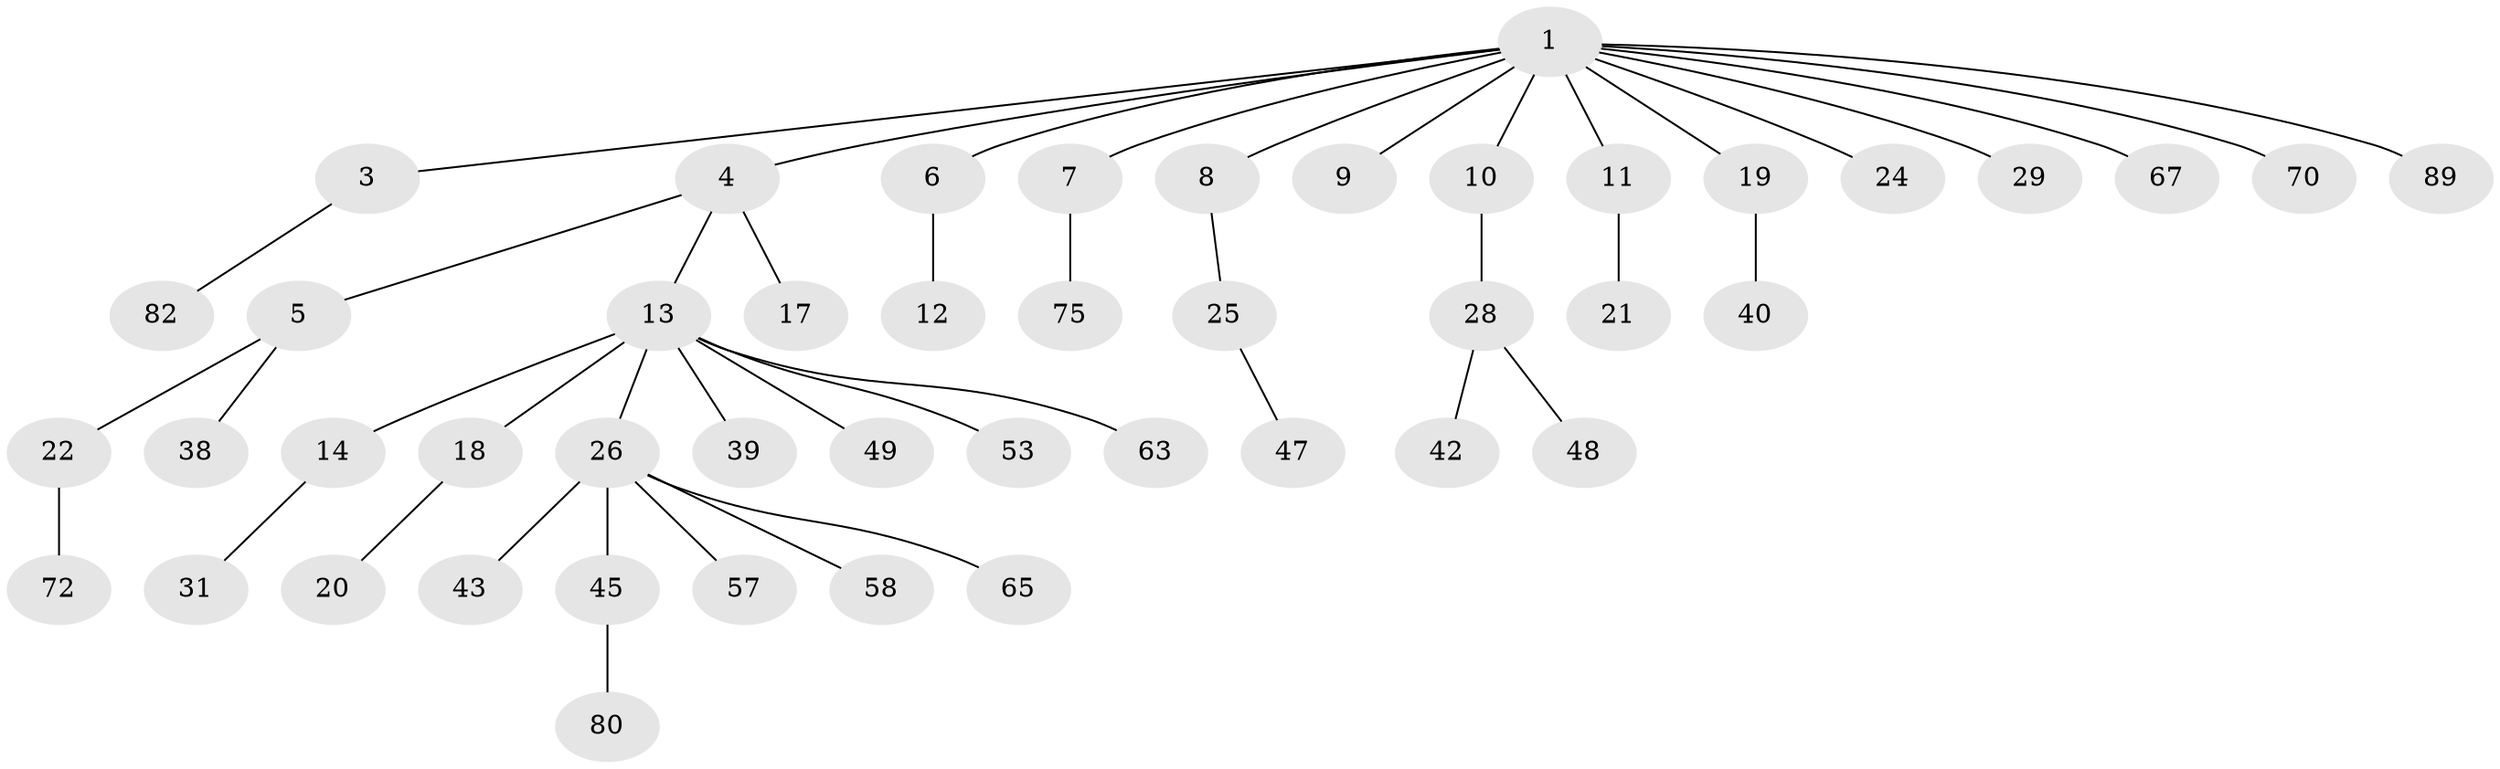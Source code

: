 // original degree distribution, {9: 0.010752688172043012, 7: 0.021505376344086023, 2: 0.25806451612903225, 4: 0.06451612903225806, 3: 0.08602150537634409, 1: 0.5268817204301075, 5: 0.021505376344086023, 6: 0.010752688172043012}
// Generated by graph-tools (version 1.1) at 2025/15/03/09/25 04:15:36]
// undirected, 46 vertices, 45 edges
graph export_dot {
graph [start="1"]
  node [color=gray90,style=filled];
  1 [super="+2"];
  3;
  4;
  5 [super="+15"];
  6;
  7;
  8;
  9 [super="+23"];
  10 [super="+88+16+41"];
  11 [super="+51"];
  12;
  13 [super="+30+33+27"];
  14;
  17 [super="+71"];
  18;
  19;
  20 [super="+64+55"];
  21;
  22;
  24 [super="+77"];
  25 [super="+46+60"];
  26 [super="+32+52"];
  28 [super="+50+44+68"];
  29 [super="+86+61+34+36"];
  31;
  38 [super="+79"];
  39 [super="+66"];
  40;
  42 [super="+54"];
  43;
  45;
  47;
  48;
  49;
  53;
  57;
  58;
  63;
  65 [super="+74"];
  67 [super="+85"];
  70;
  72;
  75;
  80;
  82;
  89;
  1 -- 4;
  1 -- 6;
  1 -- 8;
  1 -- 9;
  1 -- 10;
  1 -- 24;
  1 -- 29;
  1 -- 70;
  1 -- 67;
  1 -- 3;
  1 -- 19;
  1 -- 7;
  1 -- 89;
  1 -- 11;
  3 -- 82;
  4 -- 5;
  4 -- 13;
  4 -- 17;
  5 -- 22;
  5 -- 38;
  6 -- 12;
  7 -- 75;
  8 -- 25;
  10 -- 28;
  11 -- 21;
  13 -- 14;
  13 -- 18;
  13 -- 26;
  13 -- 49;
  13 -- 63;
  13 -- 53;
  13 -- 39;
  14 -- 31;
  18 -- 20;
  19 -- 40;
  22 -- 72;
  25 -- 47;
  26 -- 45;
  26 -- 57;
  26 -- 65;
  26 -- 43;
  26 -- 58;
  28 -- 42;
  28 -- 48;
  45 -- 80;
}
